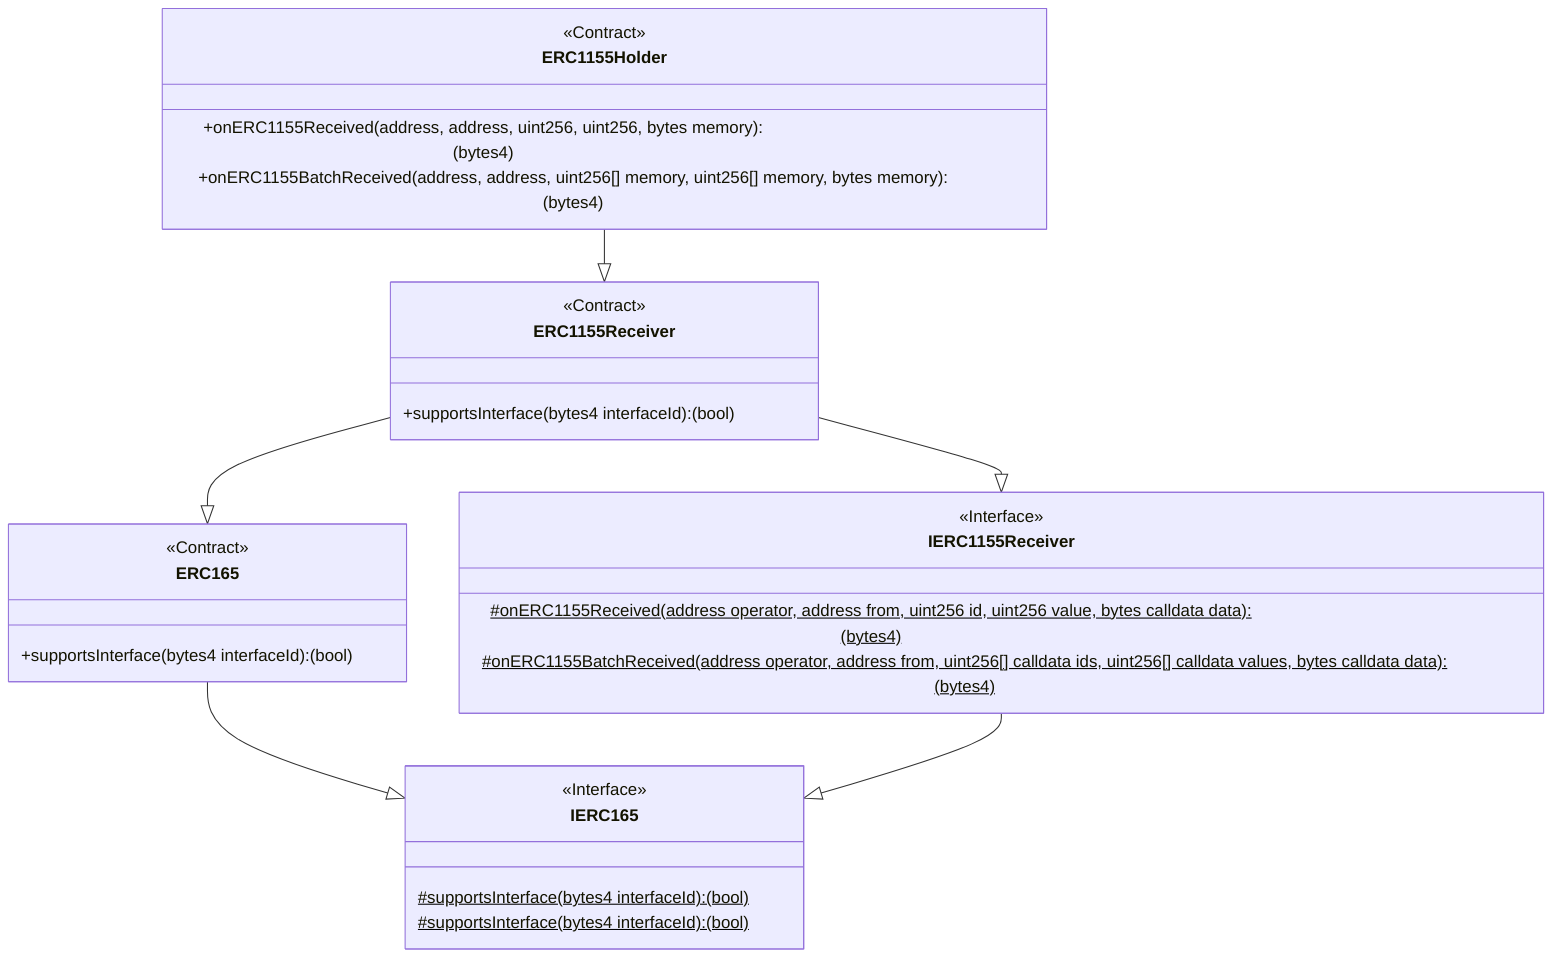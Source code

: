 classDiagram
  %% 451:522:1
  class ERC1155Holder {
    <<Contract>>
    +onERC1155Received(address, address, uint256, uint256, bytes memory): (bytes4)
    +onERC1155BatchReceived(address, address, uint256[] memory, uint256[] memory, bytes memory): (bytes4)
  }
  
  ERC1155Holder --|> ERC1155Receiver
  
  %% 258:352:2
  class ERC1155Receiver {
    <<Contract>>
    +supportsInterface(bytes4 interfaceId): (bool)
  }
  
  ERC1155Receiver --|> ERC165
  
  %% 726:260:3
  class ERC165 {
    <<Contract>>
    +supportsInterface(bytes4 interfaceId): (bool)
  }
  
  ERC165 --|> IERC165
  
  %% 405:447:4
  class IERC165 {
    <<Interface>>
    #supportsInterface(bytes4 interfaceId): (bool)$
  }
  
  ERC1155Receiver --|> IERC1155Receiver
  
  %% 232:2269:0
  class IERC1155Receiver {
    <<Interface>>
    #onERC1155Received(address operator, address from, uint256 id, uint256 value, bytes calldata data): (bytes4)$
    #onERC1155BatchReceived(address operator, address from, uint256[] calldata ids, uint256[] calldata values, bytes calldata data): (bytes4)$
  }
  
  IERC1155Receiver --|> IERC165
  
  %% 405:447:4
  class IERC165 {
    <<Interface>>
    #supportsInterface(bytes4 interfaceId): (bool)$
  }